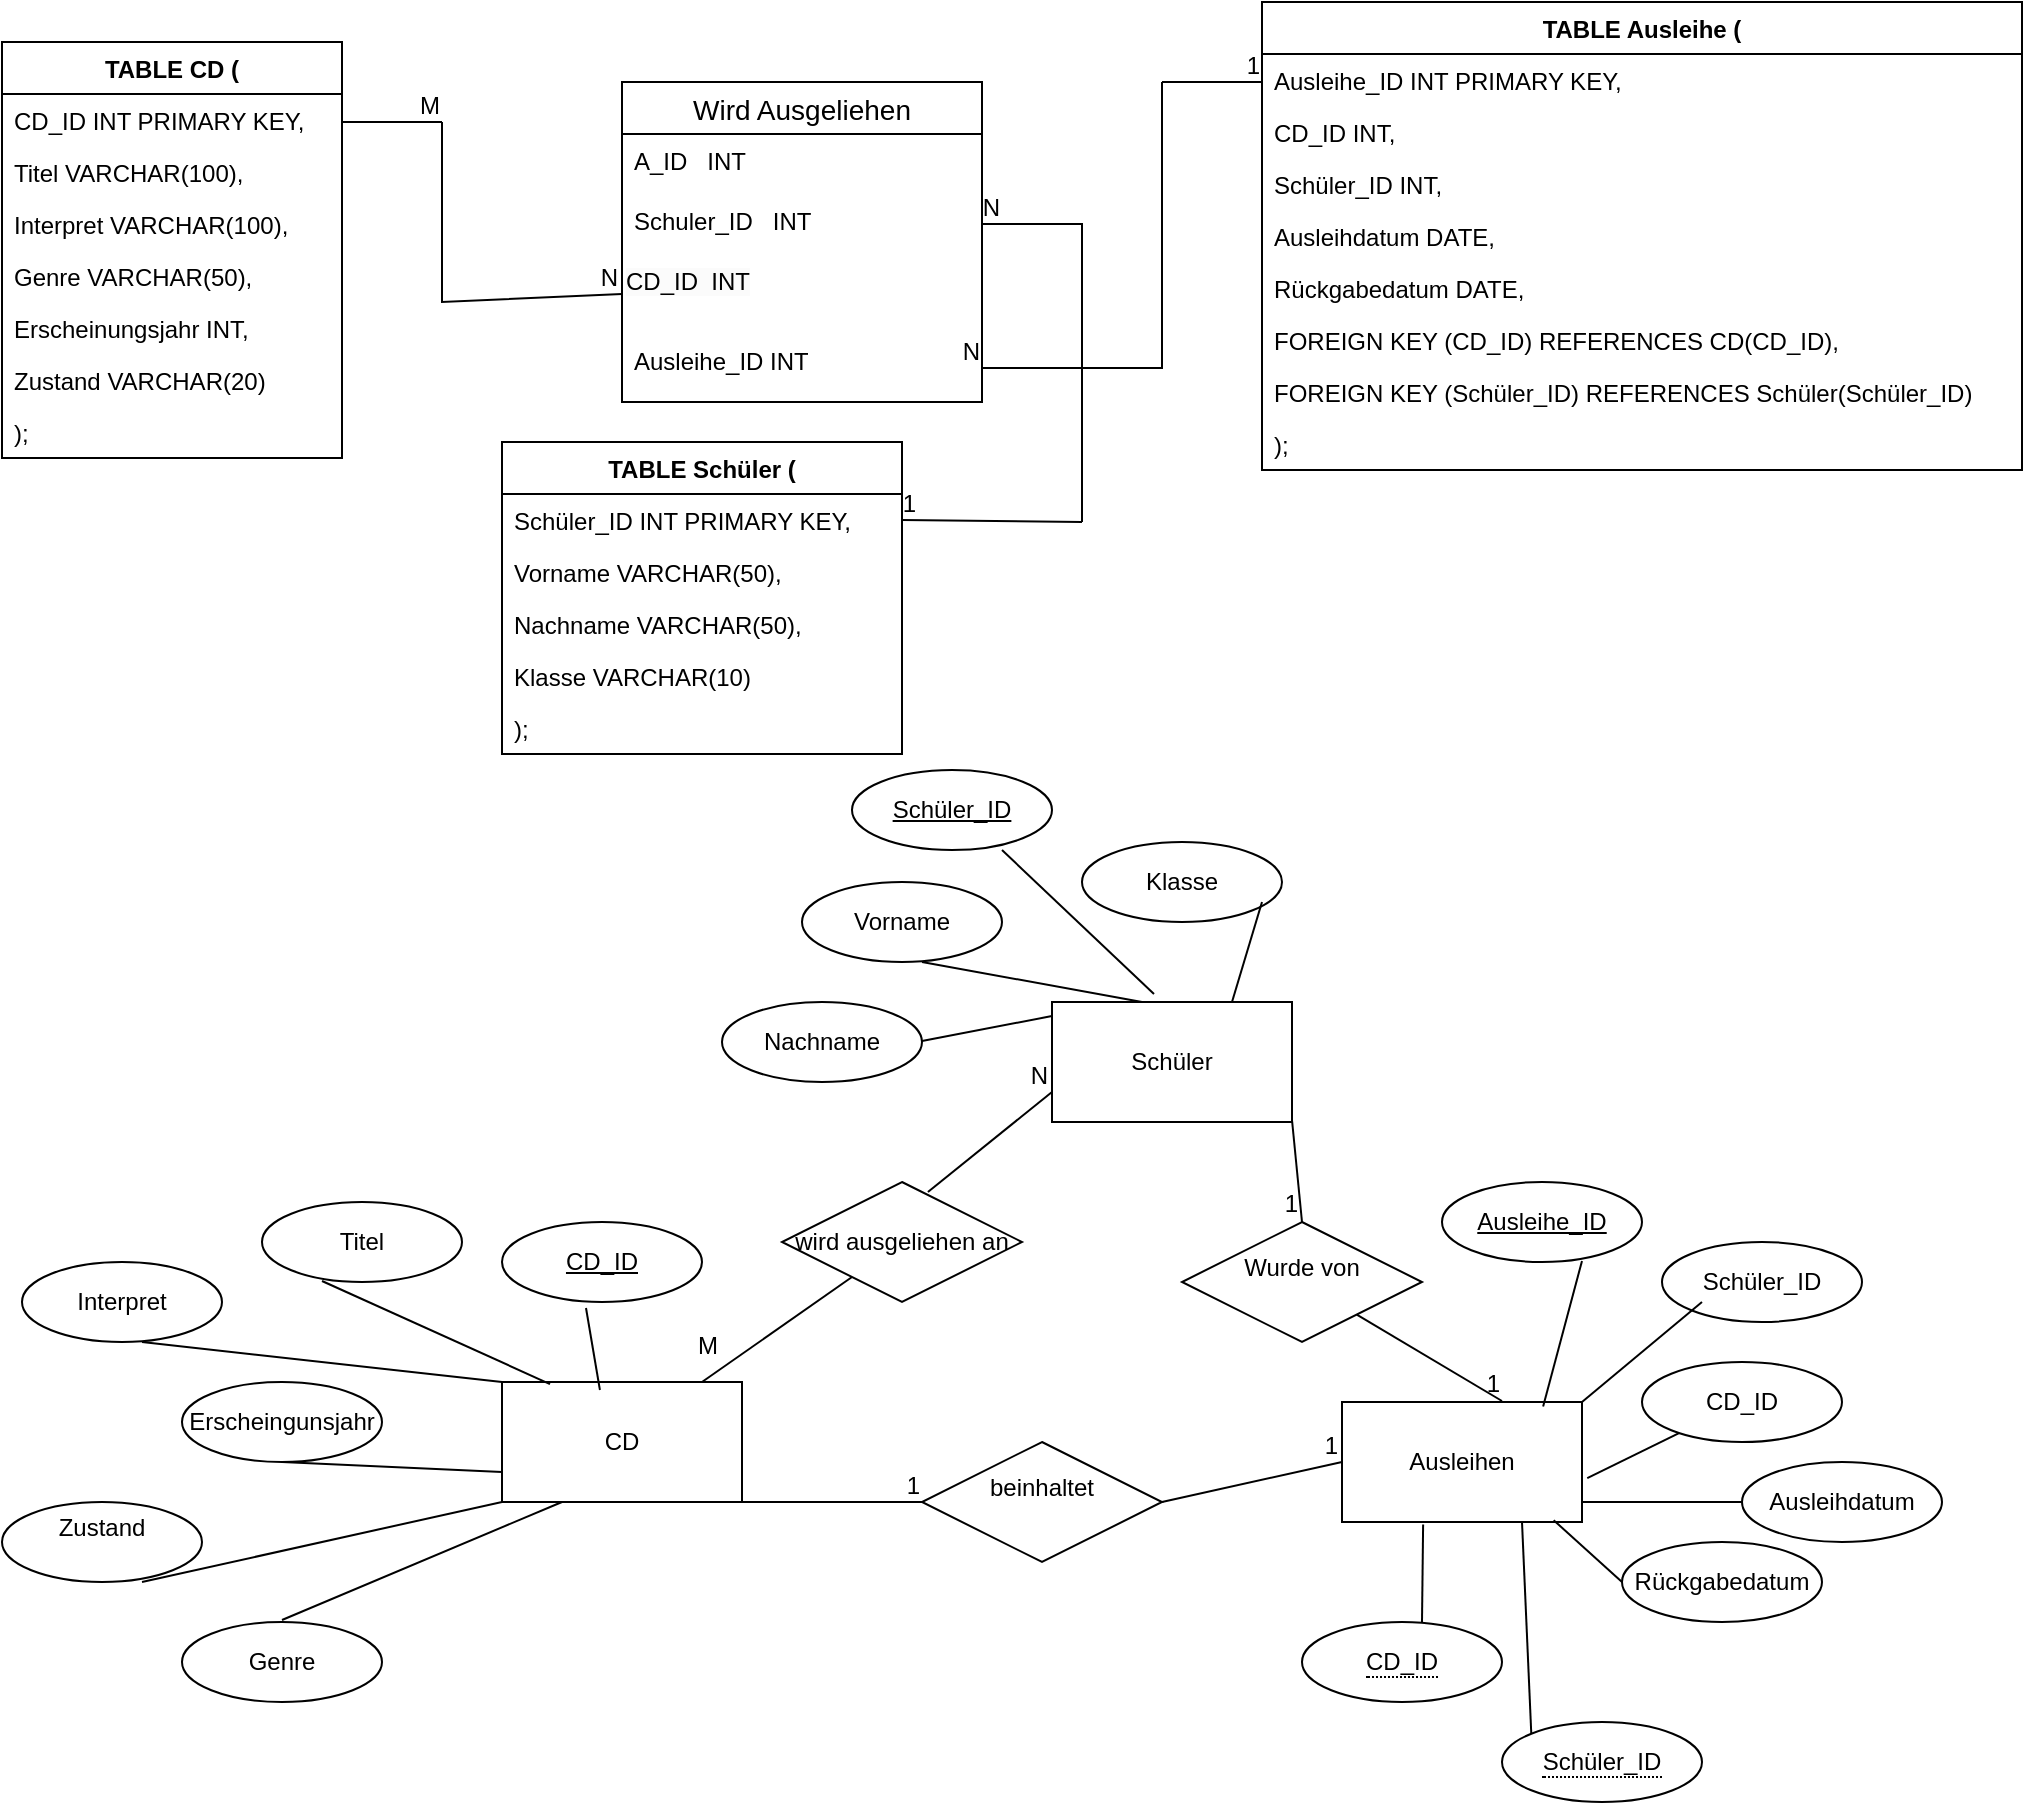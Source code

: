 <mxfile version="24.9.3">
  <diagram id="R2lEEEUBdFMjLlhIrx00" name="Page-1">
    <mxGraphModel dx="1501" dy="833" grid="1" gridSize="10" guides="1" tooltips="1" connect="1" arrows="1" fold="1" page="1" pageScale="1" pageWidth="1169" pageHeight="827" math="0" shadow="0" extFonts="Permanent Marker^https://fonts.googleapis.com/css?family=Permanent+Marker">
      <root>
        <mxCell id="0" />
        <mxCell id="1" parent="0" />
        <mxCell id="Psmm124JfX-vK8J1lgpH-1" value="TABLE CD (" style="swimlane;fontStyle=1;childLayout=stackLayout;horizontal=1;startSize=26;horizontalStack=0;resizeParent=1;resizeParentMax=0;resizeLast=0;collapsible=1;marginBottom=0;" vertex="1" parent="1">
          <mxGeometry x="60" y="30" width="170" height="208" as="geometry" />
        </mxCell>
        <mxCell id="Psmm124JfX-vK8J1lgpH-2" value="    CD_ID INT PRIMARY KEY," style="text;strokeColor=none;fillColor=none;align=left;verticalAlign=top;spacingLeft=4;spacingRight=4;overflow=hidden;rotatable=0;points=[[0,0.5],[1,0.5]];portConstraint=eastwest;" vertex="1" parent="Psmm124JfX-vK8J1lgpH-1">
          <mxGeometry y="26" width="170" height="26" as="geometry" />
        </mxCell>
        <mxCell id="Psmm124JfX-vK8J1lgpH-3" value="    Titel VARCHAR(100)," style="text;strokeColor=none;fillColor=none;align=left;verticalAlign=top;spacingLeft=4;spacingRight=4;overflow=hidden;rotatable=0;points=[[0,0.5],[1,0.5]];portConstraint=eastwest;" vertex="1" parent="Psmm124JfX-vK8J1lgpH-1">
          <mxGeometry y="52" width="170" height="26" as="geometry" />
        </mxCell>
        <mxCell id="Psmm124JfX-vK8J1lgpH-4" value="    Interpret VARCHAR(100)," style="text;strokeColor=none;fillColor=none;align=left;verticalAlign=top;spacingLeft=4;spacingRight=4;overflow=hidden;rotatable=0;points=[[0,0.5],[1,0.5]];portConstraint=eastwest;" vertex="1" parent="Psmm124JfX-vK8J1lgpH-1">
          <mxGeometry y="78" width="170" height="26" as="geometry" />
        </mxCell>
        <mxCell id="Psmm124JfX-vK8J1lgpH-5" value="    Genre VARCHAR(50)," style="text;strokeColor=none;fillColor=none;align=left;verticalAlign=top;spacingLeft=4;spacingRight=4;overflow=hidden;rotatable=0;points=[[0,0.5],[1,0.5]];portConstraint=eastwest;" vertex="1" parent="Psmm124JfX-vK8J1lgpH-1">
          <mxGeometry y="104" width="170" height="26" as="geometry" />
        </mxCell>
        <mxCell id="Psmm124JfX-vK8J1lgpH-6" value="    Erscheinungsjahr INT," style="text;strokeColor=none;fillColor=none;align=left;verticalAlign=top;spacingLeft=4;spacingRight=4;overflow=hidden;rotatable=0;points=[[0,0.5],[1,0.5]];portConstraint=eastwest;" vertex="1" parent="Psmm124JfX-vK8J1lgpH-1">
          <mxGeometry y="130" width="170" height="26" as="geometry" />
        </mxCell>
        <mxCell id="Psmm124JfX-vK8J1lgpH-7" value="    Zustand VARCHAR(20)" style="text;strokeColor=none;fillColor=none;align=left;verticalAlign=top;spacingLeft=4;spacingRight=4;overflow=hidden;rotatable=0;points=[[0,0.5],[1,0.5]];portConstraint=eastwest;" vertex="1" parent="Psmm124JfX-vK8J1lgpH-1">
          <mxGeometry y="156" width="170" height="26" as="geometry" />
        </mxCell>
        <mxCell id="Psmm124JfX-vK8J1lgpH-8" value=");" style="text;strokeColor=none;fillColor=none;align=left;verticalAlign=top;spacingLeft=4;spacingRight=4;overflow=hidden;rotatable=0;points=[[0,0.5],[1,0.5]];portConstraint=eastwest;" vertex="1" parent="Psmm124JfX-vK8J1lgpH-1">
          <mxGeometry y="182" width="170" height="26" as="geometry" />
        </mxCell>
        <mxCell id="Psmm124JfX-vK8J1lgpH-9" value="TABLE Schüler (" style="swimlane;fontStyle=1;childLayout=stackLayout;horizontal=1;startSize=26;horizontalStack=0;resizeParent=1;resizeParentMax=0;resizeLast=0;collapsible=1;marginBottom=0;" vertex="1" parent="1">
          <mxGeometry x="310" y="230" width="200" height="156" as="geometry" />
        </mxCell>
        <mxCell id="Psmm124JfX-vK8J1lgpH-10" value="    Schüler_ID INT PRIMARY KEY," style="text;strokeColor=none;fillColor=none;align=left;verticalAlign=top;spacingLeft=4;spacingRight=4;overflow=hidden;rotatable=0;points=[[0,0.5],[1,0.5]];portConstraint=eastwest;" vertex="1" parent="Psmm124JfX-vK8J1lgpH-9">
          <mxGeometry y="26" width="200" height="26" as="geometry" />
        </mxCell>
        <mxCell id="Psmm124JfX-vK8J1lgpH-11" value="    Vorname VARCHAR(50)," style="text;strokeColor=none;fillColor=none;align=left;verticalAlign=top;spacingLeft=4;spacingRight=4;overflow=hidden;rotatable=0;points=[[0,0.5],[1,0.5]];portConstraint=eastwest;" vertex="1" parent="Psmm124JfX-vK8J1lgpH-9">
          <mxGeometry y="52" width="200" height="26" as="geometry" />
        </mxCell>
        <mxCell id="Psmm124JfX-vK8J1lgpH-12" value="    Nachname VARCHAR(50)," style="text;strokeColor=none;fillColor=none;align=left;verticalAlign=top;spacingLeft=4;spacingRight=4;overflow=hidden;rotatable=0;points=[[0,0.5],[1,0.5]];portConstraint=eastwest;" vertex="1" parent="Psmm124JfX-vK8J1lgpH-9">
          <mxGeometry y="78" width="200" height="26" as="geometry" />
        </mxCell>
        <mxCell id="Psmm124JfX-vK8J1lgpH-13" value="    Klasse VARCHAR(10)" style="text;strokeColor=none;fillColor=none;align=left;verticalAlign=top;spacingLeft=4;spacingRight=4;overflow=hidden;rotatable=0;points=[[0,0.5],[1,0.5]];portConstraint=eastwest;" vertex="1" parent="Psmm124JfX-vK8J1lgpH-9">
          <mxGeometry y="104" width="200" height="26" as="geometry" />
        </mxCell>
        <mxCell id="Psmm124JfX-vK8J1lgpH-14" value=");" style="text;strokeColor=none;fillColor=none;align=left;verticalAlign=top;spacingLeft=4;spacingRight=4;overflow=hidden;rotatable=0;points=[[0,0.5],[1,0.5]];portConstraint=eastwest;" vertex="1" parent="Psmm124JfX-vK8J1lgpH-9">
          <mxGeometry y="130" width="200" height="26" as="geometry" />
        </mxCell>
        <mxCell id="Psmm124JfX-vK8J1lgpH-15" value="TABLE Ausleihe (" style="swimlane;fontStyle=1;childLayout=stackLayout;horizontal=1;startSize=26;horizontalStack=0;resizeParent=1;resizeParentMax=0;resizeLast=0;collapsible=1;marginBottom=0;" vertex="1" parent="1">
          <mxGeometry x="690" y="10" width="380" height="234" as="geometry" />
        </mxCell>
        <mxCell id="Psmm124JfX-vK8J1lgpH-16" value="    Ausleihe_ID INT PRIMARY KEY," style="text;strokeColor=none;fillColor=none;align=left;verticalAlign=top;spacingLeft=4;spacingRight=4;overflow=hidden;rotatable=0;points=[[0,0.5],[1,0.5]];portConstraint=eastwest;" vertex="1" parent="Psmm124JfX-vK8J1lgpH-15">
          <mxGeometry y="26" width="380" height="26" as="geometry" />
        </mxCell>
        <mxCell id="Psmm124JfX-vK8J1lgpH-17" value="    CD_ID INT," style="text;strokeColor=none;fillColor=none;align=left;verticalAlign=top;spacingLeft=4;spacingRight=4;overflow=hidden;rotatable=0;points=[[0,0.5],[1,0.5]];portConstraint=eastwest;" vertex="1" parent="Psmm124JfX-vK8J1lgpH-15">
          <mxGeometry y="52" width="380" height="26" as="geometry" />
        </mxCell>
        <mxCell id="Psmm124JfX-vK8J1lgpH-18" value="    Schüler_ID INT," style="text;strokeColor=none;fillColor=none;align=left;verticalAlign=top;spacingLeft=4;spacingRight=4;overflow=hidden;rotatable=0;points=[[0,0.5],[1,0.5]];portConstraint=eastwest;" vertex="1" parent="Psmm124JfX-vK8J1lgpH-15">
          <mxGeometry y="78" width="380" height="26" as="geometry" />
        </mxCell>
        <mxCell id="Psmm124JfX-vK8J1lgpH-126" value="" style="endArrow=none;html=1;rounded=0;entryX=1;entryY=0.5;entryDx=0;entryDy=0;" edge="1" parent="Psmm124JfX-vK8J1lgpH-15" target="Psmm124JfX-vK8J1lgpH-104">
          <mxGeometry relative="1" as="geometry">
            <mxPoint x="-50" y="40" as="sourcePoint" />
            <mxPoint x="-60" y="210" as="targetPoint" />
            <Array as="points">
              <mxPoint x="-50" y="183" />
            </Array>
          </mxGeometry>
        </mxCell>
        <mxCell id="Psmm124JfX-vK8J1lgpH-127" value="N" style="resizable=0;html=1;whiteSpace=wrap;align=right;verticalAlign=bottom;" connectable="0" vertex="1" parent="Psmm124JfX-vK8J1lgpH-126">
          <mxGeometry x="1" relative="1" as="geometry" />
        </mxCell>
        <mxCell id="Psmm124JfX-vK8J1lgpH-19" value="    Ausleihdatum DATE," style="text;strokeColor=none;fillColor=none;align=left;verticalAlign=top;spacingLeft=4;spacingRight=4;overflow=hidden;rotatable=0;points=[[0,0.5],[1,0.5]];portConstraint=eastwest;" vertex="1" parent="Psmm124JfX-vK8J1lgpH-15">
          <mxGeometry y="104" width="380" height="26" as="geometry" />
        </mxCell>
        <mxCell id="Psmm124JfX-vK8J1lgpH-20" value="    Rückgabedatum DATE," style="text;strokeColor=none;fillColor=none;align=left;verticalAlign=top;spacingLeft=4;spacingRight=4;overflow=hidden;rotatable=0;points=[[0,0.5],[1,0.5]];portConstraint=eastwest;" vertex="1" parent="Psmm124JfX-vK8J1lgpH-15">
          <mxGeometry y="130" width="380" height="26" as="geometry" />
        </mxCell>
        <mxCell id="Psmm124JfX-vK8J1lgpH-21" value="    FOREIGN KEY (CD_ID) REFERENCES CD(CD_ID)," style="text;strokeColor=none;fillColor=none;align=left;verticalAlign=top;spacingLeft=4;spacingRight=4;overflow=hidden;rotatable=0;points=[[0,0.5],[1,0.5]];portConstraint=eastwest;" vertex="1" parent="Psmm124JfX-vK8J1lgpH-15">
          <mxGeometry y="156" width="380" height="26" as="geometry" />
        </mxCell>
        <mxCell id="Psmm124JfX-vK8J1lgpH-22" value="    FOREIGN KEY (Schüler_ID) REFERENCES Schüler(Schüler_ID)" style="text;strokeColor=none;fillColor=none;align=left;verticalAlign=top;spacingLeft=4;spacingRight=4;overflow=hidden;rotatable=0;points=[[0,0.5],[1,0.5]];portConstraint=eastwest;" vertex="1" parent="Psmm124JfX-vK8J1lgpH-15">
          <mxGeometry y="182" width="380" height="26" as="geometry" />
        </mxCell>
        <mxCell id="Psmm124JfX-vK8J1lgpH-23" value=");" style="text;strokeColor=none;fillColor=none;align=left;verticalAlign=top;spacingLeft=4;spacingRight=4;overflow=hidden;rotatable=0;points=[[0,0.5],[1,0.5]];portConstraint=eastwest;" vertex="1" parent="Psmm124JfX-vK8J1lgpH-15">
          <mxGeometry y="208" width="380" height="26" as="geometry" />
        </mxCell>
        <mxCell id="Psmm124JfX-vK8J1lgpH-24" value="CD" style="rounded=0;whiteSpace=wrap;html=1;" vertex="1" parent="1">
          <mxGeometry x="310" y="700" width="120" height="60" as="geometry" />
        </mxCell>
        <mxCell id="Psmm124JfX-vK8J1lgpH-25" value="Schüler" style="rounded=0;whiteSpace=wrap;html=1;" vertex="1" parent="1">
          <mxGeometry x="585" y="510" width="120" height="60" as="geometry" />
        </mxCell>
        <mxCell id="Psmm124JfX-vK8J1lgpH-26" value="Ausleihen" style="rounded=0;whiteSpace=wrap;html=1;" vertex="1" parent="1">
          <mxGeometry x="730" y="710" width="120" height="60" as="geometry" />
        </mxCell>
        <mxCell id="Psmm124JfX-vK8J1lgpH-27" value="Genre" style="ellipse;whiteSpace=wrap;html=1;align=center;" vertex="1" parent="1">
          <mxGeometry x="150" y="820" width="100" height="40" as="geometry" />
        </mxCell>
        <mxCell id="Psmm124JfX-vK8J1lgpH-28" value="Titel" style="ellipse;whiteSpace=wrap;html=1;align=center;" vertex="1" parent="1">
          <mxGeometry x="190" y="610" width="100" height="40" as="geometry" />
        </mxCell>
        <mxCell id="Psmm124JfX-vK8J1lgpH-29" value="Erscheingunsjahr" style="ellipse;whiteSpace=wrap;html=1;align=center;" vertex="1" parent="1">
          <mxGeometry x="150" y="700" width="100" height="40" as="geometry" />
        </mxCell>
        <mxCell id="Psmm124JfX-vK8J1lgpH-30" value="Zustand&lt;div&gt;&lt;br&gt;&lt;/div&gt;" style="ellipse;whiteSpace=wrap;html=1;align=center;" vertex="1" parent="1">
          <mxGeometry x="60" y="760" width="100" height="40" as="geometry" />
        </mxCell>
        <mxCell id="Psmm124JfX-vK8J1lgpH-31" value="Interpret" style="ellipse;whiteSpace=wrap;html=1;align=center;" vertex="1" parent="1">
          <mxGeometry x="70" y="640" width="100" height="40" as="geometry" />
        </mxCell>
        <mxCell id="Psmm124JfX-vK8J1lgpH-32" value="CD_ID" style="ellipse;whiteSpace=wrap;html=1;align=center;fontStyle=4;" vertex="1" parent="1">
          <mxGeometry x="310" y="620" width="100" height="40" as="geometry" />
        </mxCell>
        <mxCell id="Psmm124JfX-vK8J1lgpH-33" value="Vorname" style="ellipse;whiteSpace=wrap;html=1;align=center;" vertex="1" parent="1">
          <mxGeometry x="460" y="450" width="100" height="40" as="geometry" />
        </mxCell>
        <mxCell id="Psmm124JfX-vK8J1lgpH-34" value="Klasse" style="ellipse;whiteSpace=wrap;html=1;align=center;" vertex="1" parent="1">
          <mxGeometry x="600" y="430" width="100" height="40" as="geometry" />
        </mxCell>
        <mxCell id="Psmm124JfX-vK8J1lgpH-35" value="CD_ID" style="ellipse;whiteSpace=wrap;html=1;align=center;" vertex="1" parent="1">
          <mxGeometry x="880" y="690" width="100" height="40" as="geometry" />
        </mxCell>
        <mxCell id="Psmm124JfX-vK8J1lgpH-36" value="Schüler_ID" style="ellipse;whiteSpace=wrap;html=1;align=center;fontStyle=4;" vertex="1" parent="1">
          <mxGeometry x="485" y="394" width="100" height="40" as="geometry" />
        </mxCell>
        <mxCell id="Psmm124JfX-vK8J1lgpH-37" value="Ausleihe_ID" style="ellipse;whiteSpace=wrap;html=1;align=center;fontStyle=4;" vertex="1" parent="1">
          <mxGeometry x="780" y="600" width="100" height="40" as="geometry" />
        </mxCell>
        <mxCell id="Psmm124JfX-vK8J1lgpH-39" value="Nachname" style="ellipse;whiteSpace=wrap;html=1;align=center;" vertex="1" parent="1">
          <mxGeometry x="420" y="510" width="100" height="40" as="geometry" />
        </mxCell>
        <mxCell id="Psmm124JfX-vK8J1lgpH-40" value="Ausleihdatum" style="ellipse;whiteSpace=wrap;html=1;align=center;" vertex="1" parent="1">
          <mxGeometry x="930" y="740" width="100" height="40" as="geometry" />
        </mxCell>
        <mxCell id="Psmm124JfX-vK8J1lgpH-41" value="Rückgabedatum" style="ellipse;whiteSpace=wrap;html=1;align=center;" vertex="1" parent="1">
          <mxGeometry x="870" y="780" width="100" height="40" as="geometry" />
        </mxCell>
        <mxCell id="Psmm124JfX-vK8J1lgpH-42" value="Schüler_ID" style="ellipse;whiteSpace=wrap;html=1;align=center;" vertex="1" parent="1">
          <mxGeometry x="890" y="630" width="100" height="40" as="geometry" />
        </mxCell>
        <mxCell id="Psmm124JfX-vK8J1lgpH-44" value="&lt;span style=&quot;border-bottom: 1px dotted&quot;&gt;CD_ID&lt;/span&gt;" style="ellipse;whiteSpace=wrap;html=1;align=center;" vertex="1" parent="1">
          <mxGeometry x="710" y="820" width="100" height="40" as="geometry" />
        </mxCell>
        <mxCell id="Psmm124JfX-vK8J1lgpH-45" value="&lt;span style=&quot;border-bottom: 1px dotted&quot;&gt;Schüler_ID&lt;/span&gt;" style="ellipse;whiteSpace=wrap;html=1;align=center;" vertex="1" parent="1">
          <mxGeometry x="810" y="870" width="100" height="40" as="geometry" />
        </mxCell>
        <mxCell id="Psmm124JfX-vK8J1lgpH-46" value="wird ausgeliehen an" style="shape=rhombus;perimeter=rhombusPerimeter;whiteSpace=wrap;html=1;align=center;" vertex="1" parent="1">
          <mxGeometry x="450" y="600" width="120" height="60" as="geometry" />
        </mxCell>
        <mxCell id="Psmm124JfX-vK8J1lgpH-47" value="beinhaltet&lt;div&gt;&lt;br&gt;&lt;/div&gt;" style="shape=rhombus;perimeter=rhombusPerimeter;whiteSpace=wrap;html=1;align=center;" vertex="1" parent="1">
          <mxGeometry x="520" y="730" width="120" height="60" as="geometry" />
        </mxCell>
        <mxCell id="Psmm124JfX-vK8J1lgpH-48" value="Wurde von&lt;div&gt;&lt;br&gt;&lt;/div&gt;" style="shape=rhombus;perimeter=rhombusPerimeter;whiteSpace=wrap;html=1;align=center;" vertex="1" parent="1">
          <mxGeometry x="650" y="620" width="120" height="60" as="geometry" />
        </mxCell>
        <mxCell id="Psmm124JfX-vK8J1lgpH-49" value="" style="endArrow=none;html=1;rounded=0;" edge="1" parent="1" target="Psmm124JfX-vK8J1lgpH-46">
          <mxGeometry relative="1" as="geometry">
            <mxPoint x="410" y="700" as="sourcePoint" />
            <mxPoint x="570" y="700" as="targetPoint" />
          </mxGeometry>
        </mxCell>
        <mxCell id="Psmm124JfX-vK8J1lgpH-50" value="M" style="resizable=0;html=1;whiteSpace=wrap;align=right;verticalAlign=bottom;" connectable="0" vertex="1" parent="Psmm124JfX-vK8J1lgpH-49">
          <mxGeometry x="1" relative="1" as="geometry">
            <mxPoint x="-65" y="43" as="offset" />
          </mxGeometry>
        </mxCell>
        <mxCell id="Psmm124JfX-vK8J1lgpH-53" value="" style="endArrow=none;html=1;rounded=0;entryX=0;entryY=0.75;entryDx=0;entryDy=0;exitX=0.608;exitY=0.083;exitDx=0;exitDy=0;exitPerimeter=0;" edge="1" parent="1" source="Psmm124JfX-vK8J1lgpH-46" target="Psmm124JfX-vK8J1lgpH-25">
          <mxGeometry relative="1" as="geometry">
            <mxPoint x="340" y="610" as="sourcePoint" />
            <mxPoint x="500" y="610" as="targetPoint" />
          </mxGeometry>
        </mxCell>
        <mxCell id="Psmm124JfX-vK8J1lgpH-54" value="N" style="resizable=0;html=1;whiteSpace=wrap;align=right;verticalAlign=bottom;" connectable="0" vertex="1" parent="Psmm124JfX-vK8J1lgpH-53">
          <mxGeometry x="1" relative="1" as="geometry" />
        </mxCell>
        <mxCell id="Psmm124JfX-vK8J1lgpH-55" value="" style="endArrow=none;html=1;rounded=0;exitX=1;exitY=0.5;exitDx=0;exitDy=0;" edge="1" parent="1" source="Psmm124JfX-vK8J1lgpH-47">
          <mxGeometry relative="1" as="geometry">
            <mxPoint x="570" y="740" as="sourcePoint" />
            <mxPoint x="730" y="740" as="targetPoint" />
          </mxGeometry>
        </mxCell>
        <mxCell id="Psmm124JfX-vK8J1lgpH-56" value="1" style="resizable=0;html=1;whiteSpace=wrap;align=right;verticalAlign=bottom;" connectable="0" vertex="1" parent="Psmm124JfX-vK8J1lgpH-55">
          <mxGeometry x="1" relative="1" as="geometry" />
        </mxCell>
        <mxCell id="Psmm124JfX-vK8J1lgpH-57" value="" style="endArrow=none;html=1;rounded=0;exitX=1;exitY=1;exitDx=0;exitDy=0;entryX=0;entryY=0.5;entryDx=0;entryDy=0;" edge="1" parent="1" source="Psmm124JfX-vK8J1lgpH-24" target="Psmm124JfX-vK8J1lgpH-47">
          <mxGeometry relative="1" as="geometry">
            <mxPoint x="410" y="870" as="sourcePoint" />
            <mxPoint x="570" y="870" as="targetPoint" />
          </mxGeometry>
        </mxCell>
        <mxCell id="Psmm124JfX-vK8J1lgpH-58" value="1" style="resizable=0;html=1;whiteSpace=wrap;align=right;verticalAlign=bottom;" connectable="0" vertex="1" parent="Psmm124JfX-vK8J1lgpH-57">
          <mxGeometry x="1" relative="1" as="geometry" />
        </mxCell>
        <mxCell id="Psmm124JfX-vK8J1lgpH-59" value="" style="endArrow=none;html=1;rounded=0;entryX=0.5;entryY=0;entryDx=0;entryDy=0;" edge="1" parent="1" target="Psmm124JfX-vK8J1lgpH-48">
          <mxGeometry relative="1" as="geometry">
            <mxPoint x="705" y="569" as="sourcePoint" />
            <mxPoint x="865" y="569" as="targetPoint" />
          </mxGeometry>
        </mxCell>
        <mxCell id="Psmm124JfX-vK8J1lgpH-60" value="1" style="resizable=0;html=1;whiteSpace=wrap;align=right;verticalAlign=bottom;" connectable="0" vertex="1" parent="Psmm124JfX-vK8J1lgpH-59">
          <mxGeometry x="1" relative="1" as="geometry" />
        </mxCell>
        <mxCell id="Psmm124JfX-vK8J1lgpH-61" value="" style="endArrow=none;html=1;rounded=0;" edge="1" parent="1" source="Psmm124JfX-vK8J1lgpH-48">
          <mxGeometry relative="1" as="geometry">
            <mxPoint x="650" y="709.5" as="sourcePoint" />
            <mxPoint x="810" y="709.5" as="targetPoint" />
          </mxGeometry>
        </mxCell>
        <mxCell id="Psmm124JfX-vK8J1lgpH-62" value="1" style="resizable=0;html=1;whiteSpace=wrap;align=right;verticalAlign=bottom;" connectable="0" vertex="1" parent="Psmm124JfX-vK8J1lgpH-61">
          <mxGeometry x="1" relative="1" as="geometry" />
        </mxCell>
        <mxCell id="Psmm124JfX-vK8J1lgpH-68" value="" style="endArrow=none;html=1;rounded=0;entryX=0;entryY=1;entryDx=0;entryDy=0;" edge="1" parent="1" target="Psmm124JfX-vK8J1lgpH-24">
          <mxGeometry relative="1" as="geometry">
            <mxPoint x="130" y="800" as="sourcePoint" />
            <mxPoint x="290" y="800" as="targetPoint" />
          </mxGeometry>
        </mxCell>
        <mxCell id="Psmm124JfX-vK8J1lgpH-69" value="" style="endArrow=none;html=1;rounded=0;entryX=0;entryY=0.75;entryDx=0;entryDy=0;" edge="1" parent="1" target="Psmm124JfX-vK8J1lgpH-24">
          <mxGeometry relative="1" as="geometry">
            <mxPoint x="200" y="740" as="sourcePoint" />
            <mxPoint x="360" y="740" as="targetPoint" />
          </mxGeometry>
        </mxCell>
        <mxCell id="Psmm124JfX-vK8J1lgpH-70" value="" style="endArrow=none;html=1;rounded=0;entryX=0;entryY=0;entryDx=0;entryDy=0;" edge="1" parent="1" target="Psmm124JfX-vK8J1lgpH-24">
          <mxGeometry relative="1" as="geometry">
            <mxPoint x="130" y="680" as="sourcePoint" />
            <mxPoint x="290" y="680" as="targetPoint" />
          </mxGeometry>
        </mxCell>
        <mxCell id="Psmm124JfX-vK8J1lgpH-71" value="" style="endArrow=none;html=1;rounded=0;entryX=0.408;entryY=0.067;entryDx=0;entryDy=0;exitX=0.42;exitY=1.075;exitDx=0;exitDy=0;exitPerimeter=0;entryPerimeter=0;" edge="1" parent="1" source="Psmm124JfX-vK8J1lgpH-32" target="Psmm124JfX-vK8J1lgpH-24">
          <mxGeometry relative="1" as="geometry">
            <mxPoint x="260" y="659" as="sourcePoint" />
            <mxPoint x="420" y="659" as="targetPoint" />
          </mxGeometry>
        </mxCell>
        <mxCell id="Psmm124JfX-vK8J1lgpH-72" value="" style="endArrow=none;html=1;rounded=0;entryX=0.2;entryY=0.017;entryDx=0;entryDy=0;entryPerimeter=0;" edge="1" parent="1" target="Psmm124JfX-vK8J1lgpH-24">
          <mxGeometry relative="1" as="geometry">
            <mxPoint x="220" y="649.5" as="sourcePoint" />
            <mxPoint x="380" y="649.5" as="targetPoint" />
          </mxGeometry>
        </mxCell>
        <mxCell id="Psmm124JfX-vK8J1lgpH-73" value="" style="endArrow=none;html=1;rounded=0;entryX=0.25;entryY=1;entryDx=0;entryDy=0;" edge="1" parent="1" target="Psmm124JfX-vK8J1lgpH-24">
          <mxGeometry relative="1" as="geometry">
            <mxPoint x="200" y="819" as="sourcePoint" />
            <mxPoint x="360" y="819" as="targetPoint" />
          </mxGeometry>
        </mxCell>
        <mxCell id="Psmm124JfX-vK8J1lgpH-78" value="" style="endArrow=none;html=1;rounded=0;entryX=0;entryY=0.117;entryDx=0;entryDy=0;entryPerimeter=0;" edge="1" parent="1" target="Psmm124JfX-vK8J1lgpH-25">
          <mxGeometry relative="1" as="geometry">
            <mxPoint x="520" y="529.5" as="sourcePoint" />
            <mxPoint x="580" y="530" as="targetPoint" />
          </mxGeometry>
        </mxCell>
        <mxCell id="Psmm124JfX-vK8J1lgpH-79" value="" style="endArrow=none;html=1;rounded=0;entryX=0.375;entryY=0;entryDx=0;entryDy=0;entryPerimeter=0;" edge="1" parent="1" target="Psmm124JfX-vK8J1lgpH-25">
          <mxGeometry relative="1" as="geometry">
            <mxPoint x="520" y="490" as="sourcePoint" />
            <mxPoint x="680" y="490" as="targetPoint" />
          </mxGeometry>
        </mxCell>
        <mxCell id="Psmm124JfX-vK8J1lgpH-80" value="" style="endArrow=none;html=1;rounded=0;entryX=0.425;entryY=-0.067;entryDx=0;entryDy=0;entryPerimeter=0;" edge="1" parent="1" target="Psmm124JfX-vK8J1lgpH-25">
          <mxGeometry relative="1" as="geometry">
            <mxPoint x="560" y="434" as="sourcePoint" />
            <mxPoint x="720" y="434" as="targetPoint" />
          </mxGeometry>
        </mxCell>
        <mxCell id="Psmm124JfX-vK8J1lgpH-81" value="" style="endArrow=none;html=1;rounded=0;entryX=0.75;entryY=0;entryDx=0;entryDy=0;" edge="1" parent="1" target="Psmm124JfX-vK8J1lgpH-25">
          <mxGeometry relative="1" as="geometry">
            <mxPoint x="690" y="460" as="sourcePoint" />
            <mxPoint x="850" y="460" as="targetPoint" />
          </mxGeometry>
        </mxCell>
        <mxCell id="Psmm124JfX-vK8J1lgpH-83" value="" style="endArrow=none;html=1;rounded=0;exitX=0.882;exitY=0.985;exitDx=0;exitDy=0;exitPerimeter=0;" edge="1" parent="1" source="Psmm124JfX-vK8J1lgpH-26">
          <mxGeometry relative="1" as="geometry">
            <mxPoint x="710" y="800" as="sourcePoint" />
            <mxPoint x="870" y="800" as="targetPoint" />
          </mxGeometry>
        </mxCell>
        <mxCell id="Psmm124JfX-vK8J1lgpH-84" value="" style="endArrow=none;html=1;rounded=0;" edge="1" parent="1">
          <mxGeometry relative="1" as="geometry">
            <mxPoint x="850" y="760" as="sourcePoint" />
            <mxPoint x="930" y="760" as="targetPoint" />
          </mxGeometry>
        </mxCell>
        <mxCell id="Psmm124JfX-vK8J1lgpH-85" value="" style="endArrow=none;html=1;rounded=0;exitX=1.022;exitY=0.634;exitDx=0;exitDy=0;exitPerimeter=0;" edge="1" parent="1" source="Psmm124JfX-vK8J1lgpH-26" target="Psmm124JfX-vK8J1lgpH-35">
          <mxGeometry relative="1" as="geometry">
            <mxPoint x="410" y="870" as="sourcePoint" />
            <mxPoint x="570" y="870" as="targetPoint" />
          </mxGeometry>
        </mxCell>
        <mxCell id="Psmm124JfX-vK8J1lgpH-86" value="" style="endArrow=none;html=1;rounded=0;exitX=0.838;exitY=0.038;exitDx=0;exitDy=0;exitPerimeter=0;" edge="1" parent="1" source="Psmm124JfX-vK8J1lgpH-26">
          <mxGeometry relative="1" as="geometry">
            <mxPoint x="690" y="639.47" as="sourcePoint" />
            <mxPoint x="850" y="639.47" as="targetPoint" />
          </mxGeometry>
        </mxCell>
        <mxCell id="Psmm124JfX-vK8J1lgpH-87" value="" style="endArrow=none;html=1;rounded=0;exitX=1;exitY=0;exitDx=0;exitDy=0;" edge="1" parent="1" source="Psmm124JfX-vK8J1lgpH-26">
          <mxGeometry relative="1" as="geometry">
            <mxPoint x="750" y="660" as="sourcePoint" />
            <mxPoint x="910" y="660" as="targetPoint" />
          </mxGeometry>
        </mxCell>
        <mxCell id="Psmm124JfX-vK8J1lgpH-88" value="" style="endArrow=none;html=1;rounded=0;exitX=0.75;exitY=1;exitDx=0;exitDy=0;entryX=0;entryY=0;entryDx=0;entryDy=0;" edge="1" parent="1" source="Psmm124JfX-vK8J1lgpH-26" target="Psmm124JfX-vK8J1lgpH-45">
          <mxGeometry relative="1" as="geometry">
            <mxPoint x="660" y="870" as="sourcePoint" />
            <mxPoint x="820" y="870" as="targetPoint" />
          </mxGeometry>
        </mxCell>
        <mxCell id="Psmm124JfX-vK8J1lgpH-89" value="" style="endArrow=none;html=1;rounded=0;exitX=0.338;exitY=1.02;exitDx=0;exitDy=0;exitPerimeter=0;" edge="1" parent="1" source="Psmm124JfX-vK8J1lgpH-26">
          <mxGeometry relative="1" as="geometry">
            <mxPoint x="610" y="820" as="sourcePoint" />
            <mxPoint x="770" y="820" as="targetPoint" />
          </mxGeometry>
        </mxCell>
        <mxCell id="Psmm124JfX-vK8J1lgpH-101" value="Wird Ausgeliehen" style="swimlane;fontStyle=0;childLayout=stackLayout;horizontal=1;startSize=26;horizontalStack=0;resizeParent=1;resizeParentMax=0;resizeLast=0;collapsible=1;marginBottom=0;align=center;fontSize=14;" vertex="1" parent="1">
          <mxGeometry x="370" y="50" width="180" height="160" as="geometry" />
        </mxCell>
        <mxCell id="Psmm124JfX-vK8J1lgpH-118" value="" style="endArrow=none;html=1;rounded=0;entryX=0;entryY=0.5;entryDx=0;entryDy=0;" edge="1" parent="Psmm124JfX-vK8J1lgpH-101" target="Psmm124JfX-vK8J1lgpH-122">
          <mxGeometry relative="1" as="geometry">
            <mxPoint x="-90" y="20" as="sourcePoint" />
            <mxPoint x="-10" y="110" as="targetPoint" />
            <Array as="points">
              <mxPoint x="-90" y="110" />
            </Array>
          </mxGeometry>
        </mxCell>
        <mxCell id="Psmm124JfX-vK8J1lgpH-119" value="N" style="resizable=0;html=1;whiteSpace=wrap;align=right;verticalAlign=bottom;" connectable="0" vertex="1" parent="Psmm124JfX-vK8J1lgpH-118">
          <mxGeometry x="1" relative="1" as="geometry" />
        </mxCell>
        <mxCell id="Psmm124JfX-vK8J1lgpH-102" value="A_ID&amp;nbsp; &amp;nbsp;INT" style="text;strokeColor=none;fillColor=none;spacingLeft=4;spacingRight=4;overflow=hidden;rotatable=0;points=[[0,0.5],[1,0.5]];portConstraint=eastwest;fontSize=12;whiteSpace=wrap;html=1;" vertex="1" parent="Psmm124JfX-vK8J1lgpH-101">
          <mxGeometry y="26" width="180" height="30" as="geometry" />
        </mxCell>
        <mxCell id="Psmm124JfX-vK8J1lgpH-103" value="Schuler_ID&amp;nbsp; &amp;nbsp;INT" style="text;strokeColor=none;fillColor=none;spacingLeft=4;spacingRight=4;overflow=hidden;rotatable=0;points=[[0,0.5],[1,0.5]];portConstraint=eastwest;fontSize=12;whiteSpace=wrap;html=1;" vertex="1" parent="Psmm124JfX-vK8J1lgpH-101">
          <mxGeometry y="56" width="180" height="30" as="geometry" />
        </mxCell>
        <mxCell id="Psmm124JfX-vK8J1lgpH-122" value="&lt;span style=&quot;color: rgb(0, 0, 0); font-family: Helvetica; font-size: 12px; font-style: normal; font-variant-ligatures: normal; font-variant-caps: normal; font-weight: 400; letter-spacing: normal; orphans: 2; text-align: left; text-indent: 0px; text-transform: none; widows: 2; word-spacing: 0px; -webkit-text-stroke-width: 0px; white-space: normal; background-color: rgb(251, 251, 251); text-decoration-thickness: initial; text-decoration-style: initial; text-decoration-color: initial; display: inline !important; float: none;&quot;&gt;CD_ID&amp;nbsp; INT&lt;/span&gt;" style="text;whiteSpace=wrap;html=1;" vertex="1" parent="Psmm124JfX-vK8J1lgpH-101">
          <mxGeometry y="86" width="180" height="40" as="geometry" />
        </mxCell>
        <mxCell id="Psmm124JfX-vK8J1lgpH-104" value="Ausleihe_ID INT" style="text;strokeColor=none;fillColor=none;spacingLeft=4;spacingRight=4;overflow=hidden;rotatable=0;points=[[0,0.5],[1,0.5]];portConstraint=eastwest;fontSize=12;whiteSpace=wrap;html=1;" vertex="1" parent="Psmm124JfX-vK8J1lgpH-101">
          <mxGeometry y="126" width="180" height="34" as="geometry" />
        </mxCell>
        <mxCell id="Psmm124JfX-vK8J1lgpH-110" value="" style="endArrow=none;html=1;rounded=0;exitX=1;exitY=0.5;exitDx=0;exitDy=0;" edge="1" parent="1" source="Psmm124JfX-vK8J1lgpH-10">
          <mxGeometry relative="1" as="geometry">
            <mxPoint x="530" y="308.53" as="sourcePoint" />
            <mxPoint x="600" y="270" as="targetPoint" />
          </mxGeometry>
        </mxCell>
        <mxCell id="Psmm124JfX-vK8J1lgpH-111" value="1" style="resizable=0;html=1;whiteSpace=wrap;align=right;verticalAlign=bottom;" connectable="0" vertex="1" parent="Psmm124JfX-vK8J1lgpH-110">
          <mxGeometry x="1" relative="1" as="geometry">
            <mxPoint x="-81" as="offset" />
          </mxGeometry>
        </mxCell>
        <mxCell id="Psmm124JfX-vK8J1lgpH-112" value="" style="endArrow=none;html=1;rounded=0;entryX=1;entryY=0.5;entryDx=0;entryDy=0;" edge="1" parent="1" target="Psmm124JfX-vK8J1lgpH-103">
          <mxGeometry relative="1" as="geometry">
            <mxPoint x="600" y="270" as="sourcePoint" />
            <mxPoint x="640" y="100" as="targetPoint" />
            <Array as="points">
              <mxPoint x="600" y="121" />
            </Array>
          </mxGeometry>
        </mxCell>
        <mxCell id="Psmm124JfX-vK8J1lgpH-113" value="N" style="resizable=0;html=1;whiteSpace=wrap;align=right;verticalAlign=bottom;" connectable="0" vertex="1" parent="Psmm124JfX-vK8J1lgpH-112">
          <mxGeometry x="1" relative="1" as="geometry">
            <mxPoint x="10" as="offset" />
          </mxGeometry>
        </mxCell>
        <mxCell id="Psmm124JfX-vK8J1lgpH-116" value="" style="endArrow=none;html=1;rounded=0;" edge="1" parent="1">
          <mxGeometry relative="1" as="geometry">
            <mxPoint x="230" y="70" as="sourcePoint" />
            <mxPoint x="280" y="70" as="targetPoint" />
          </mxGeometry>
        </mxCell>
        <mxCell id="Psmm124JfX-vK8J1lgpH-117" value="M" style="resizable=0;html=1;whiteSpace=wrap;align=right;verticalAlign=bottom;" connectable="0" vertex="1" parent="Psmm124JfX-vK8J1lgpH-116">
          <mxGeometry x="1" relative="1" as="geometry" />
        </mxCell>
        <mxCell id="Psmm124JfX-vK8J1lgpH-124" value="" style="endArrow=none;html=1;rounded=0;" edge="1" parent="1">
          <mxGeometry relative="1" as="geometry">
            <mxPoint x="640" y="50" as="sourcePoint" />
            <mxPoint x="690" y="50" as="targetPoint" />
          </mxGeometry>
        </mxCell>
        <mxCell id="Psmm124JfX-vK8J1lgpH-125" value="1" style="resizable=0;html=1;whiteSpace=wrap;align=right;verticalAlign=bottom;" connectable="0" vertex="1" parent="Psmm124JfX-vK8J1lgpH-124">
          <mxGeometry x="1" relative="1" as="geometry" />
        </mxCell>
      </root>
    </mxGraphModel>
  </diagram>
</mxfile>

